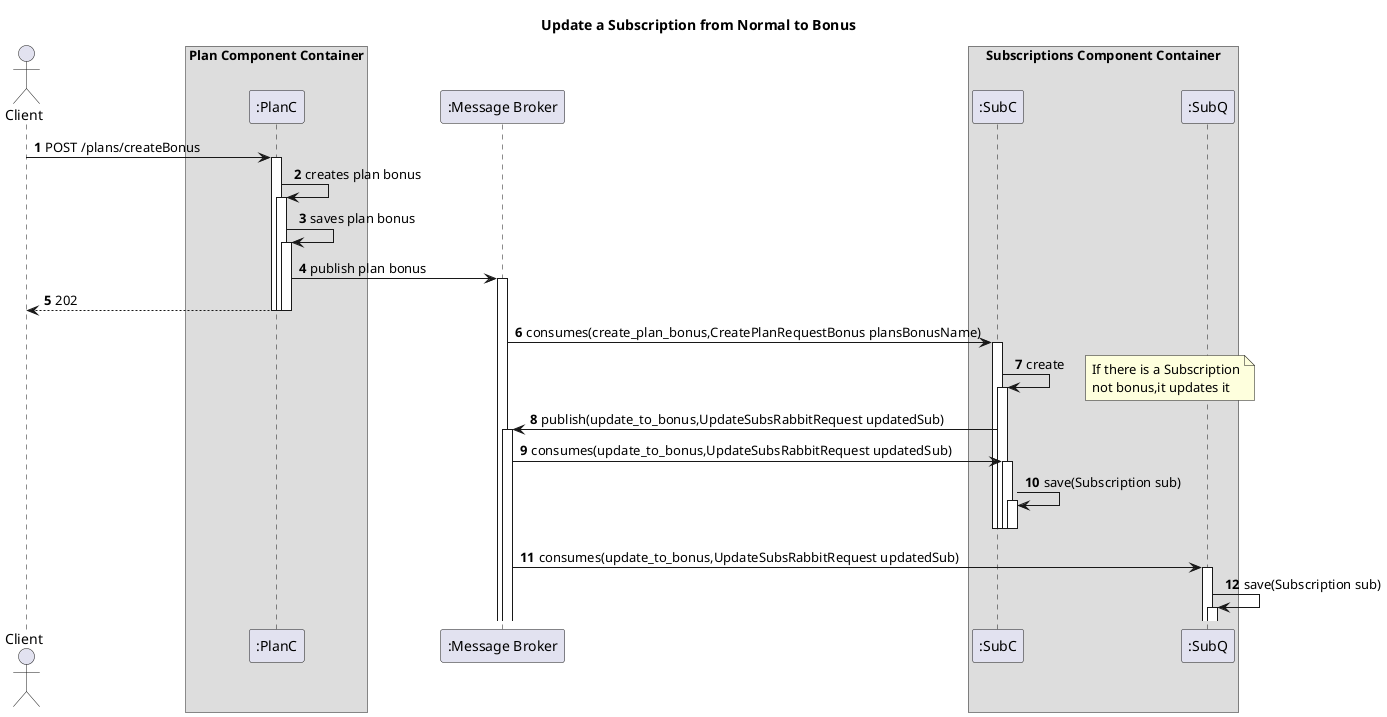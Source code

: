 @startuml
'https://plantuml.com/sequence-diagram
autoactivate on
autonumber
title  Update a Subscription from Normal to Bonus

autonumber

actor "Client" as Ac
box "Plan Component Container"
participant ":PlanC" as Auth
end box

participant ":Message Broker" as Broker
box "Subscriptions Component Container"
    participant ":SubC" as NewComp
    participant ":SubQ" as NewCompQ
end box



Ac->Auth:POST /plans/createBonus
Auth->Auth:creates plan bonus
Auth->Auth:saves plan bonus
Auth->Broker:publish plan bonus
Auth-->Ac:202

deactivate Auth
deactivate Auth
deactivate Auth



Broker->NewComp:consumes(create_plan_bonus,CreatePlanRequestBonus plansBonusName)
NewComp->NewComp:create
note right
If there is a Subscription
not bonus,it updates it
end note
NewComp->Broker:publish(update_to_bonus,UpdateSubsRabbitRequest updatedSub)
Broker->NewComp:consumes(update_to_bonus,UpdateSubsRabbitRequest updatedSub)
NewComp->NewComp:save(Subscription sub)
deactivate NewComp
deactivate NewComp
deactivate NewComp
deactivate NewComp

Broker->NewCompQ:consumes(update_to_bonus,UpdateSubsRabbitRequest updatedSub)
NewCompQ->NewCompQ:save(Subscription sub)












@enduml
